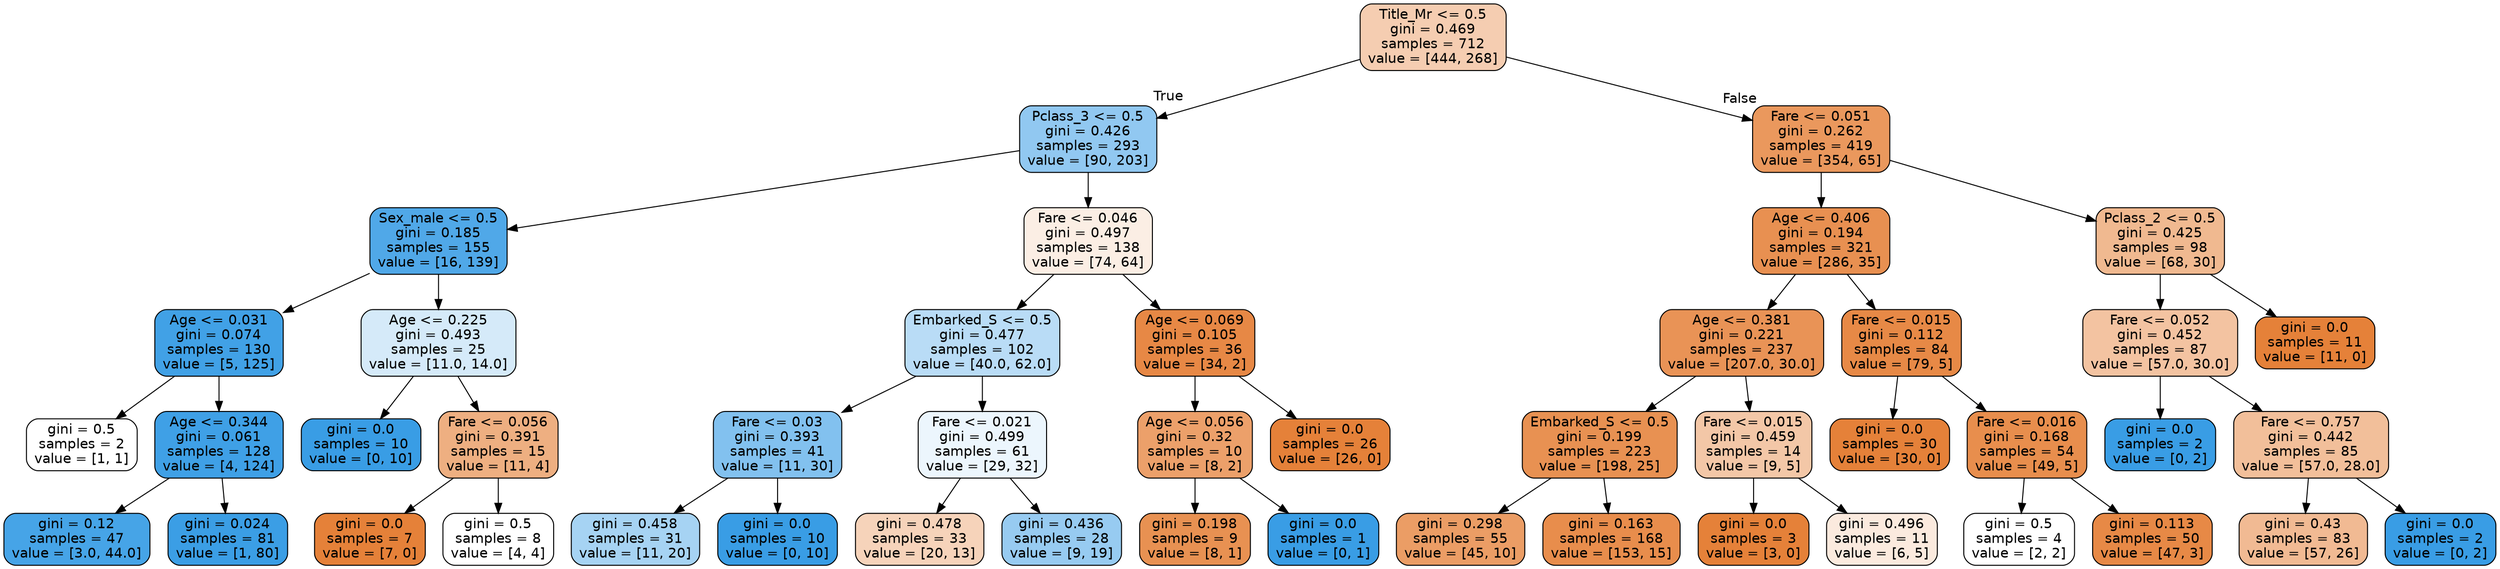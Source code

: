 digraph Tree {
node [shape=box, style="filled, rounded", color="black", fontname="helvetica"] ;
edge [fontname="helvetica"] ;
0 [label="Title_Mr <= 0.5\ngini = 0.469\nsamples = 712\nvalue = [444, 268]", fillcolor="#f5cdb1"] ;
1 [label="Pclass_3 <= 0.5\ngini = 0.426\nsamples = 293\nvalue = [90, 203]", fillcolor="#91c8f1"] ;
0 -> 1 [labeldistance=2.5, labelangle=45, headlabel="True"] ;
2 [label="Sex_male <= 0.5\ngini = 0.185\nsamples = 155\nvalue = [16, 139]", fillcolor="#50a8e8"] ;
1 -> 2 ;
3 [label="Age <= 0.031\ngini = 0.074\nsamples = 130\nvalue = [5, 125]", fillcolor="#41a1e6"] ;
2 -> 3 ;
4 [label="gini = 0.5\nsamples = 2\nvalue = [1, 1]", fillcolor="#ffffff"] ;
3 -> 4 ;
5 [label="Age <= 0.344\ngini = 0.061\nsamples = 128\nvalue = [4, 124]", fillcolor="#3fa0e6"] ;
3 -> 5 ;
6 [label="gini = 0.12\nsamples = 47\nvalue = [3.0, 44.0]", fillcolor="#46a4e7"] ;
5 -> 6 ;
7 [label="gini = 0.024\nsamples = 81\nvalue = [1, 80]", fillcolor="#3b9ee5"] ;
5 -> 7 ;
8 [label="Age <= 0.225\ngini = 0.493\nsamples = 25\nvalue = [11.0, 14.0]", fillcolor="#d5eaf9"] ;
2 -> 8 ;
9 [label="gini = 0.0\nsamples = 10\nvalue = [0, 10]", fillcolor="#399de5"] ;
8 -> 9 ;
10 [label="Fare <= 0.056\ngini = 0.391\nsamples = 15\nvalue = [11, 4]", fillcolor="#eeaf81"] ;
8 -> 10 ;
11 [label="gini = 0.0\nsamples = 7\nvalue = [7, 0]", fillcolor="#e58139"] ;
10 -> 11 ;
12 [label="gini = 0.5\nsamples = 8\nvalue = [4, 4]", fillcolor="#ffffff"] ;
10 -> 12 ;
13 [label="Fare <= 0.046\ngini = 0.497\nsamples = 138\nvalue = [74, 64]", fillcolor="#fbeee4"] ;
1 -> 13 ;
14 [label="Embarked_S <= 0.5\ngini = 0.477\nsamples = 102\nvalue = [40.0, 62.0]", fillcolor="#b9dcf6"] ;
13 -> 14 ;
15 [label="Fare <= 0.03\ngini = 0.393\nsamples = 41\nvalue = [11, 30]", fillcolor="#82c1ef"] ;
14 -> 15 ;
16 [label="gini = 0.458\nsamples = 31\nvalue = [11, 20]", fillcolor="#a6d3f3"] ;
15 -> 16 ;
17 [label="gini = 0.0\nsamples = 10\nvalue = [0, 10]", fillcolor="#399de5"] ;
15 -> 17 ;
18 [label="Fare <= 0.021\ngini = 0.499\nsamples = 61\nvalue = [29, 32]", fillcolor="#ecf6fd"] ;
14 -> 18 ;
19 [label="gini = 0.478\nsamples = 33\nvalue = [20, 13]", fillcolor="#f6d3ba"] ;
18 -> 19 ;
20 [label="gini = 0.436\nsamples = 28\nvalue = [9, 19]", fillcolor="#97cbf1"] ;
18 -> 20 ;
21 [label="Age <= 0.069\ngini = 0.105\nsamples = 36\nvalue = [34, 2]", fillcolor="#e78845"] ;
13 -> 21 ;
22 [label="Age <= 0.056\ngini = 0.32\nsamples = 10\nvalue = [8, 2]", fillcolor="#eca06a"] ;
21 -> 22 ;
23 [label="gini = 0.198\nsamples = 9\nvalue = [8, 1]", fillcolor="#e89152"] ;
22 -> 23 ;
24 [label="gini = 0.0\nsamples = 1\nvalue = [0, 1]", fillcolor="#399de5"] ;
22 -> 24 ;
25 [label="gini = 0.0\nsamples = 26\nvalue = [26, 0]", fillcolor="#e58139"] ;
21 -> 25 ;
26 [label="Fare <= 0.051\ngini = 0.262\nsamples = 419\nvalue = [354, 65]", fillcolor="#ea985d"] ;
0 -> 26 [labeldistance=2.5, labelangle=-45, headlabel="False"] ;
27 [label="Age <= 0.406\ngini = 0.194\nsamples = 321\nvalue = [286, 35]", fillcolor="#e89051"] ;
26 -> 27 ;
28 [label="Age <= 0.381\ngini = 0.221\nsamples = 237\nvalue = [207.0, 30.0]", fillcolor="#e99356"] ;
27 -> 28 ;
29 [label="Embarked_S <= 0.5\ngini = 0.199\nsamples = 223\nvalue = [198, 25]", fillcolor="#e89152"] ;
28 -> 29 ;
30 [label="gini = 0.298\nsamples = 55\nvalue = [45, 10]", fillcolor="#eb9d65"] ;
29 -> 30 ;
31 [label="gini = 0.163\nsamples = 168\nvalue = [153, 15]", fillcolor="#e88d4c"] ;
29 -> 31 ;
32 [label="Fare <= 0.015\ngini = 0.459\nsamples = 14\nvalue = [9, 5]", fillcolor="#f3c7a7"] ;
28 -> 32 ;
33 [label="gini = 0.0\nsamples = 3\nvalue = [3, 0]", fillcolor="#e58139"] ;
32 -> 33 ;
34 [label="gini = 0.496\nsamples = 11\nvalue = [6, 5]", fillcolor="#fbeade"] ;
32 -> 34 ;
35 [label="Fare <= 0.015\ngini = 0.112\nsamples = 84\nvalue = [79, 5]", fillcolor="#e78946"] ;
27 -> 35 ;
36 [label="gini = 0.0\nsamples = 30\nvalue = [30, 0]", fillcolor="#e58139"] ;
35 -> 36 ;
37 [label="Fare <= 0.016\ngini = 0.168\nsamples = 54\nvalue = [49, 5]", fillcolor="#e88e4d"] ;
35 -> 37 ;
38 [label="gini = 0.5\nsamples = 4\nvalue = [2, 2]", fillcolor="#ffffff"] ;
37 -> 38 ;
39 [label="gini = 0.113\nsamples = 50\nvalue = [47, 3]", fillcolor="#e78946"] ;
37 -> 39 ;
40 [label="Pclass_2 <= 0.5\ngini = 0.425\nsamples = 98\nvalue = [68, 30]", fillcolor="#f0b990"] ;
26 -> 40 ;
41 [label="Fare <= 0.052\ngini = 0.452\nsamples = 87\nvalue = [57.0, 30.0]", fillcolor="#f3c3a1"] ;
40 -> 41 ;
42 [label="gini = 0.0\nsamples = 2\nvalue = [0, 2]", fillcolor="#399de5"] ;
41 -> 42 ;
43 [label="Fare <= 0.757\ngini = 0.442\nsamples = 85\nvalue = [57.0, 28.0]", fillcolor="#f2bf9a"] ;
41 -> 43 ;
44 [label="gini = 0.43\nsamples = 83\nvalue = [57, 26]", fillcolor="#f1ba93"] ;
43 -> 44 ;
45 [label="gini = 0.0\nsamples = 2\nvalue = [0, 2]", fillcolor="#399de5"] ;
43 -> 45 ;
46 [label="gini = 0.0\nsamples = 11\nvalue = [11, 0]", fillcolor="#e58139"] ;
40 -> 46 ;
}